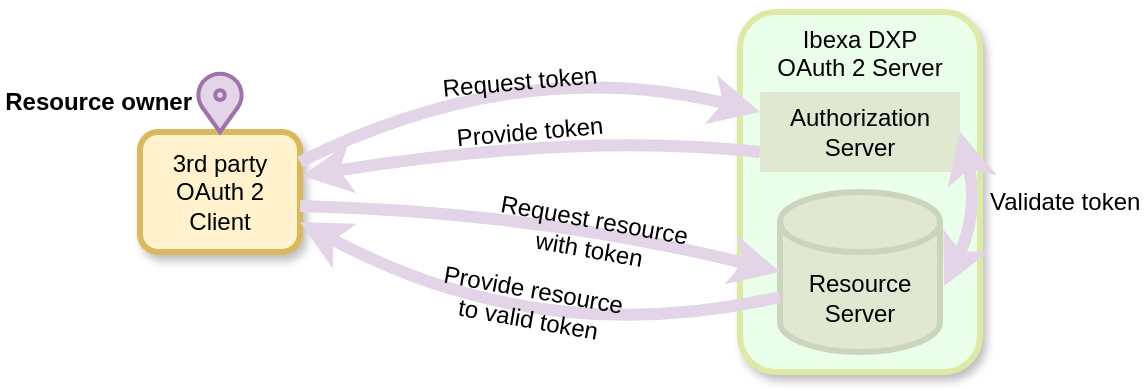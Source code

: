 <mxfile version="23.1.5" type="device">
  <diagram name="Page-1" id="LO8gvRsFW6KkFbayFnoz">
    <mxGraphModel dx="320" dy="796" grid="1" gridSize="10" guides="1" tooltips="1" connect="1" arrows="1" fold="1" page="1" pageScale="1" pageWidth="1169" pageHeight="827" math="0" shadow="0">
      <root>
        <mxCell id="0" />
        <mxCell id="1" parent="0" />
        <mxCell id="zocpmS_6UfbLTUZ_diyz-1" value="Ibexa DXP&lt;br&gt;OAuth 2 Server" style="rounded=1;whiteSpace=wrap;html=1;horizontal=1;verticalAlign=top;shadow=1;strokeWidth=3;fillColor=#eaffe9;strokeColor=#dde9a7;" parent="1" vertex="1">
          <mxGeometry x="400" y="50" width="120" height="180" as="geometry" />
        </mxCell>
        <mxCell id="zocpmS_6UfbLTUZ_diyz-2" value="Authorization&lt;br&gt;Server" style="rounded=0;whiteSpace=wrap;html=1;strokeColor=none;fillColor=#e1e8d1;" parent="1" vertex="1">
          <mxGeometry x="410" y="90" width="100" height="40" as="geometry" />
        </mxCell>
        <mxCell id="zocpmS_6UfbLTUZ_diyz-3" value="Resource&lt;br&gt;Server" style="shape=cylinder3;whiteSpace=wrap;html=1;boundedLbl=1;backgroundOutline=1;size=15;fillColor=#e1e8d1;strokeColor=#CDD4BE;strokeWidth=3;" parent="1" vertex="1">
          <mxGeometry x="420" y="140" width="80" height="80" as="geometry" />
        </mxCell>
        <mxCell id="zocpmS_6UfbLTUZ_diyz-4" value="3rd party&lt;br&gt;OAuth 2 Client" style="rounded=1;whiteSpace=wrap;html=1;shadow=1;strokeColor=#d8b95d;fillColor=#fff2cc;strokeWidth=3;" parent="1" vertex="1">
          <mxGeometry x="100" y="110" width="80" height="60" as="geometry" />
        </mxCell>
        <mxCell id="zocpmS_6UfbLTUZ_diyz-5" value="" style="endArrow=classic;html=1;rounded=0;exitX=1;exitY=0.25;exitDx=0;exitDy=0;entryX=0;entryY=0.25;entryDx=0;entryDy=0;curved=1;strokeColor=#e4d4e8;strokeWidth=6;" parent="1" source="zocpmS_6UfbLTUZ_diyz-4" target="zocpmS_6UfbLTUZ_diyz-2" edge="1">
          <mxGeometry width="50" height="50" relative="1" as="geometry">
            <mxPoint x="120" y="20" as="sourcePoint" />
            <mxPoint x="170" y="-30" as="targetPoint" />
            <Array as="points">
              <mxPoint x="290" y="70" />
            </Array>
          </mxGeometry>
        </mxCell>
        <mxCell id="zocpmS_6UfbLTUZ_diyz-6" value="Request token" style="text;html=1;align=center;verticalAlign=middle;whiteSpace=wrap;rounded=0;rotation=-5;" parent="1" vertex="1">
          <mxGeometry x="250" y="70" width="80" height="30" as="geometry" />
        </mxCell>
        <mxCell id="zocpmS_6UfbLTUZ_diyz-7" value="" style="endArrow=classic;html=1;rounded=0;exitX=0;exitY=0.75;exitDx=0;exitDy=0;entryX=1.013;entryY=0.367;entryDx=0;entryDy=0;curved=1;entryPerimeter=0;strokeColor=#e4d4e8;strokeWidth=6;" parent="1" source="zocpmS_6UfbLTUZ_diyz-2" target="zocpmS_6UfbLTUZ_diyz-4" edge="1">
          <mxGeometry width="50" height="50" relative="1" as="geometry">
            <mxPoint x="120" y="100" as="sourcePoint" />
            <mxPoint x="170" y="50" as="targetPoint" />
            <Array as="points">
              <mxPoint x="320" y="110" />
            </Array>
          </mxGeometry>
        </mxCell>
        <mxCell id="zocpmS_6UfbLTUZ_diyz-8" value="Provide token" style="text;html=1;align=center;verticalAlign=middle;whiteSpace=wrap;rounded=0;rotation=-5;" parent="1" vertex="1">
          <mxGeometry x="255" y="95" width="80" height="30" as="geometry" />
        </mxCell>
        <mxCell id="zocpmS_6UfbLTUZ_diyz-9" value="" style="endArrow=classic;html=1;rounded=0;exitX=1;exitY=0.617;exitDx=0;exitDy=0;entryX=0;entryY=0.5;entryDx=0;entryDy=0;entryPerimeter=0;curved=1;exitPerimeter=0;strokeColor=#e4d4e8;strokeWidth=6;" parent="1" source="zocpmS_6UfbLTUZ_diyz-4" target="zocpmS_6UfbLTUZ_diyz-3" edge="1">
          <mxGeometry width="50" height="50" relative="1" as="geometry">
            <mxPoint x="120" y="100" as="sourcePoint" />
            <mxPoint x="380" y="220" as="targetPoint" />
            <Array as="points">
              <mxPoint x="300" y="150" />
            </Array>
          </mxGeometry>
        </mxCell>
        <mxCell id="zocpmS_6UfbLTUZ_diyz-10" value="Request resource&lt;br&gt;with token" style="text;html=1;align=center;verticalAlign=middle;whiteSpace=wrap;rounded=0;rotation=10;" parent="1" vertex="1">
          <mxGeometry x="266" y="146" width="120" height="30" as="geometry" />
        </mxCell>
        <mxCell id="zocpmS_6UfbLTUZ_diyz-11" value="" style="endArrow=classic;html=1;rounded=0;exitX=0;exitY=0;exitDx=0;exitDy=52.5;exitPerimeter=0;curved=1;strokeColor=#e4d4e8;strokeWidth=6;" parent="1" source="zocpmS_6UfbLTUZ_diyz-3" edge="1">
          <mxGeometry width="50" height="50" relative="1" as="geometry">
            <mxPoint x="120" y="100" as="sourcePoint" />
            <mxPoint x="180" y="155" as="targetPoint" />
            <Array as="points">
              <mxPoint x="300" y="220" />
            </Array>
          </mxGeometry>
        </mxCell>
        <mxCell id="zocpmS_6UfbLTUZ_diyz-12" value="Provide resource to valid token" style="text;html=1;align=center;verticalAlign=middle;whiteSpace=wrap;rounded=0;rotation=10;" parent="1" vertex="1">
          <mxGeometry x="248" y="181" width="95" height="30" as="geometry" />
        </mxCell>
        <mxCell id="zocpmS_6UfbLTUZ_diyz-13" value="" style="endArrow=classic;startArrow=classic;html=1;rounded=0;entryX=1.025;entryY=0.588;entryDx=0;entryDy=0;entryPerimeter=0;exitX=1;exitY=0.5;exitDx=0;exitDy=0;curved=1;strokeColor=#e4d4e8;strokeWidth=6;" parent="1" source="zocpmS_6UfbLTUZ_diyz-2" target="zocpmS_6UfbLTUZ_diyz-3" edge="1">
          <mxGeometry width="50" height="50" relative="1" as="geometry">
            <mxPoint x="120" y="100" as="sourcePoint" />
            <mxPoint x="170" y="50" as="targetPoint" />
            <Array as="points">
              <mxPoint x="520" y="150" />
            </Array>
          </mxGeometry>
        </mxCell>
        <mxCell id="zocpmS_6UfbLTUZ_diyz-14" value="Validate token" style="text;html=1;align=left;verticalAlign=middle;whiteSpace=wrap;rounded=0;" parent="1" vertex="1">
          <mxGeometry x="523" y="130" width="80" height="30" as="geometry" />
        </mxCell>
        <mxCell id="zocpmS_6UfbLTUZ_diyz-15" value="" style="html=1;verticalLabelPosition=bottom;align=center;labelBackgroundColor=#ffffff;verticalAlign=top;strokeWidth=2;strokeColor=#9d73aa;shadow=0;dashed=0;shape=mxgraph.ios7.icons.location;fillColor=#e4d4e8;" parent="1" vertex="1">
          <mxGeometry x="128" y="80" width="24" height="30" as="geometry" />
        </mxCell>
        <mxCell id="zocpmS_6UfbLTUZ_diyz-16" value="Resource owner" style="text;html=1;align=right;verticalAlign=middle;whiteSpace=wrap;rounded=0;fontStyle=1" parent="1" vertex="1">
          <mxGeometry x="30" y="80" width="98" height="30" as="geometry" />
        </mxCell>
      </root>
    </mxGraphModel>
  </diagram>
</mxfile>
